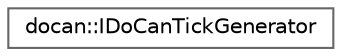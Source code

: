 digraph "Graphical Class Hierarchy"
{
 // LATEX_PDF_SIZE
  bgcolor="transparent";
  edge [fontname=Helvetica,fontsize=10,labelfontname=Helvetica,labelfontsize=10];
  node [fontname=Helvetica,fontsize=10,shape=box,height=0.2,width=0.4];
  rankdir="LR";
  Node0 [id="Node000000",label="docan::IDoCanTickGenerator",height=0.2,width=0.4,color="grey40", fillcolor="white", style="filled",URL="$d8/dd9/classdocan_1_1IDoCanTickGenerator.html",tooltip=" "];
}
